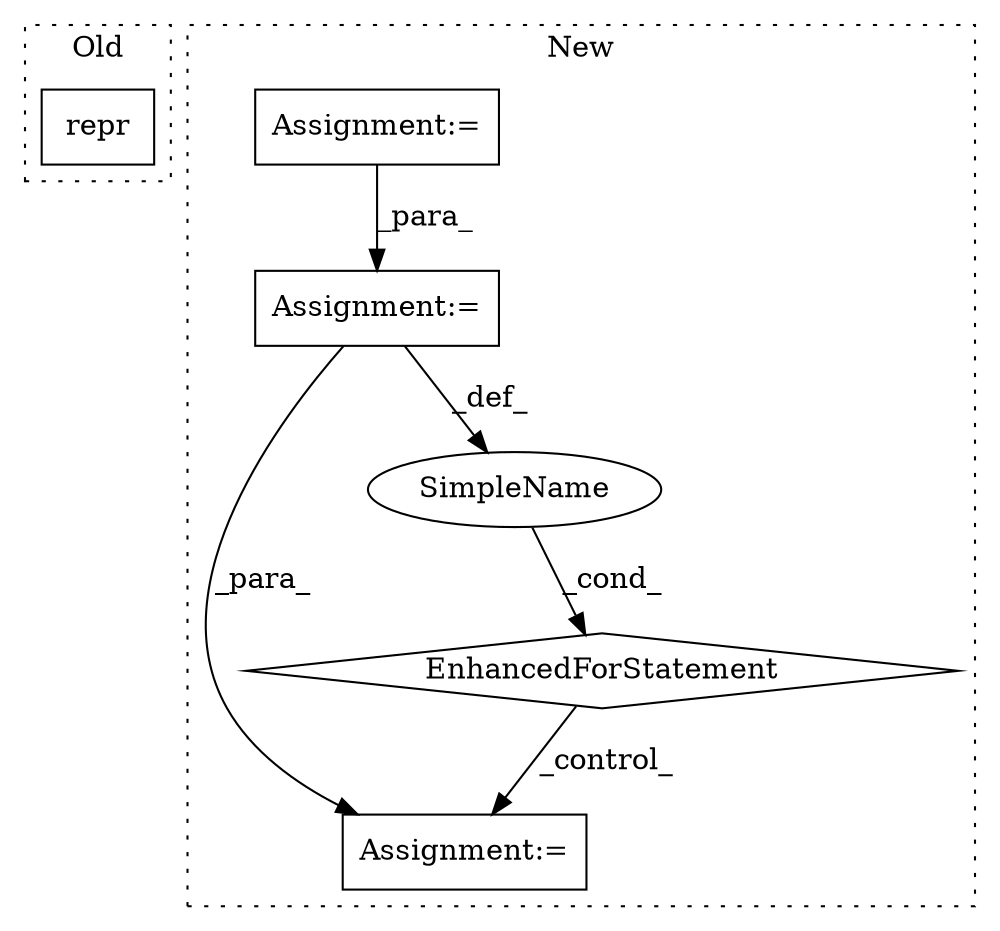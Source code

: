 digraph G {
subgraph cluster0 {
1 [label="repr" a="32" s="683,689" l="5,1" shape="box"];
label = "Old";
style="dotted";
}
subgraph cluster1 {
2 [label="EnhancedForStatement" a="70" s="860,937" l="53,2" shape="diamond"];
3 [label="Assignment:=" a="7" s="692" l="1" shape="box"];
4 [label="Assignment:=" a="7" s="860,937" l="53,2" shape="box"];
5 [label="Assignment:=" a="7" s="952" l="2" shape="box"];
6 [label="SimpleName" a="42" s="917" l="1" shape="ellipse"];
label = "New";
style="dotted";
}
2 -> 5 [label="_control_"];
3 -> 4 [label="_para_"];
4 -> 6 [label="_def_"];
4 -> 5 [label="_para_"];
6 -> 2 [label="_cond_"];
}